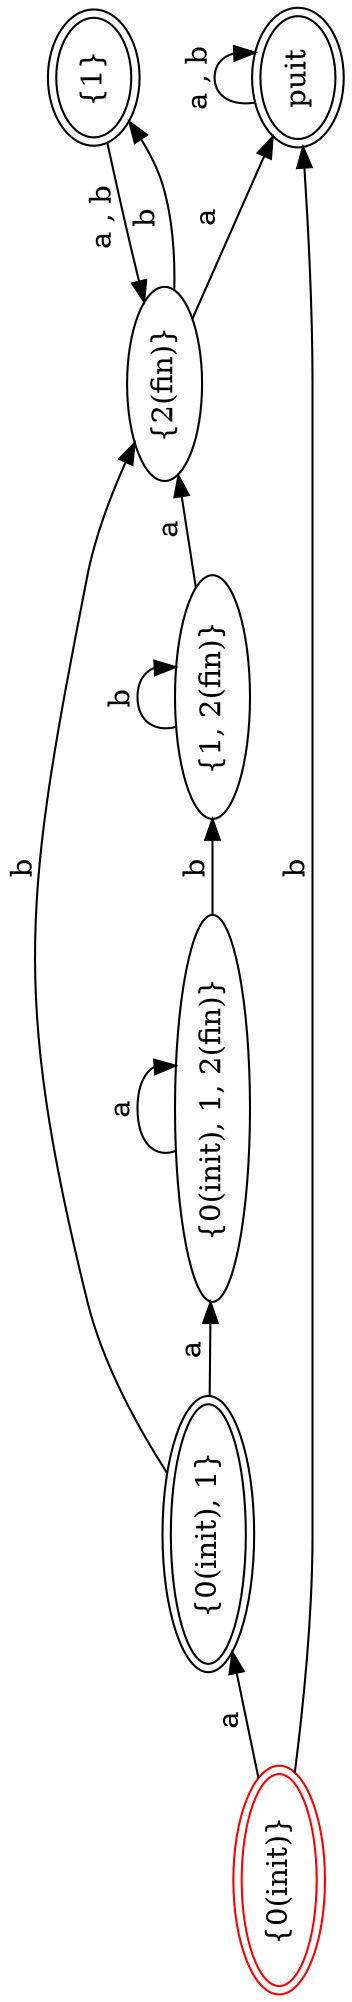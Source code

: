 digraph a { 
 graph [rotate = 90];
 rankdir=LR
0[ label ="{0(init)}", color=red peripheries=2 ];
0 -> 1 [ label = "a" ];
0 -> 6 [ label = "b" ];
1[ label ="{0(init), 1}",peripheries=2 ];
1 -> 2 [ label = "a" ];
1 -> 3 [ label = "b" ];
2[ label ="{0(init), 1, 2(fin)}",];
2 -> 2 [ label = "a" ];
2 -> 4 [ label = "b" ];
3[ label ="{2(fin)}",];
3 -> 5 [ label = "b" ];
3 -> 6 [ label = "a" ];
4[ label ="{1, 2(fin)}",];
4 -> 3 [ label = "a" ];
4 -> 4 [ label = "b" ];
5[ label ="{1}",peripheries=2 ];
5 -> 3 [ label = "a , b" ];
6[ label ="puit",peripheries=2 ];
6 -> 6 [ label = "a , b" ];
}
